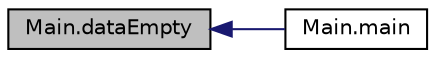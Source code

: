 digraph "Main.dataEmpty"
{
  edge [fontname="Helvetica",fontsize="10",labelfontname="Helvetica",labelfontsize="10"];
  node [fontname="Helvetica",fontsize="10",shape=record];
  rankdir="LR";
  Node3 [label="Main.dataEmpty",height=0.2,width=0.4,color="black", fillcolor="grey75", style="filled", fontcolor="black"];
  Node3 -> Node4 [dir="back",color="midnightblue",fontsize="10",style="solid"];
  Node4 [label="Main.main",height=0.2,width=0.4,color="black", fillcolor="white", style="filled",URL="$d0/d4b/class_main.html#a8a5d0f827edddff706cc0e6740d0579a"];
}
